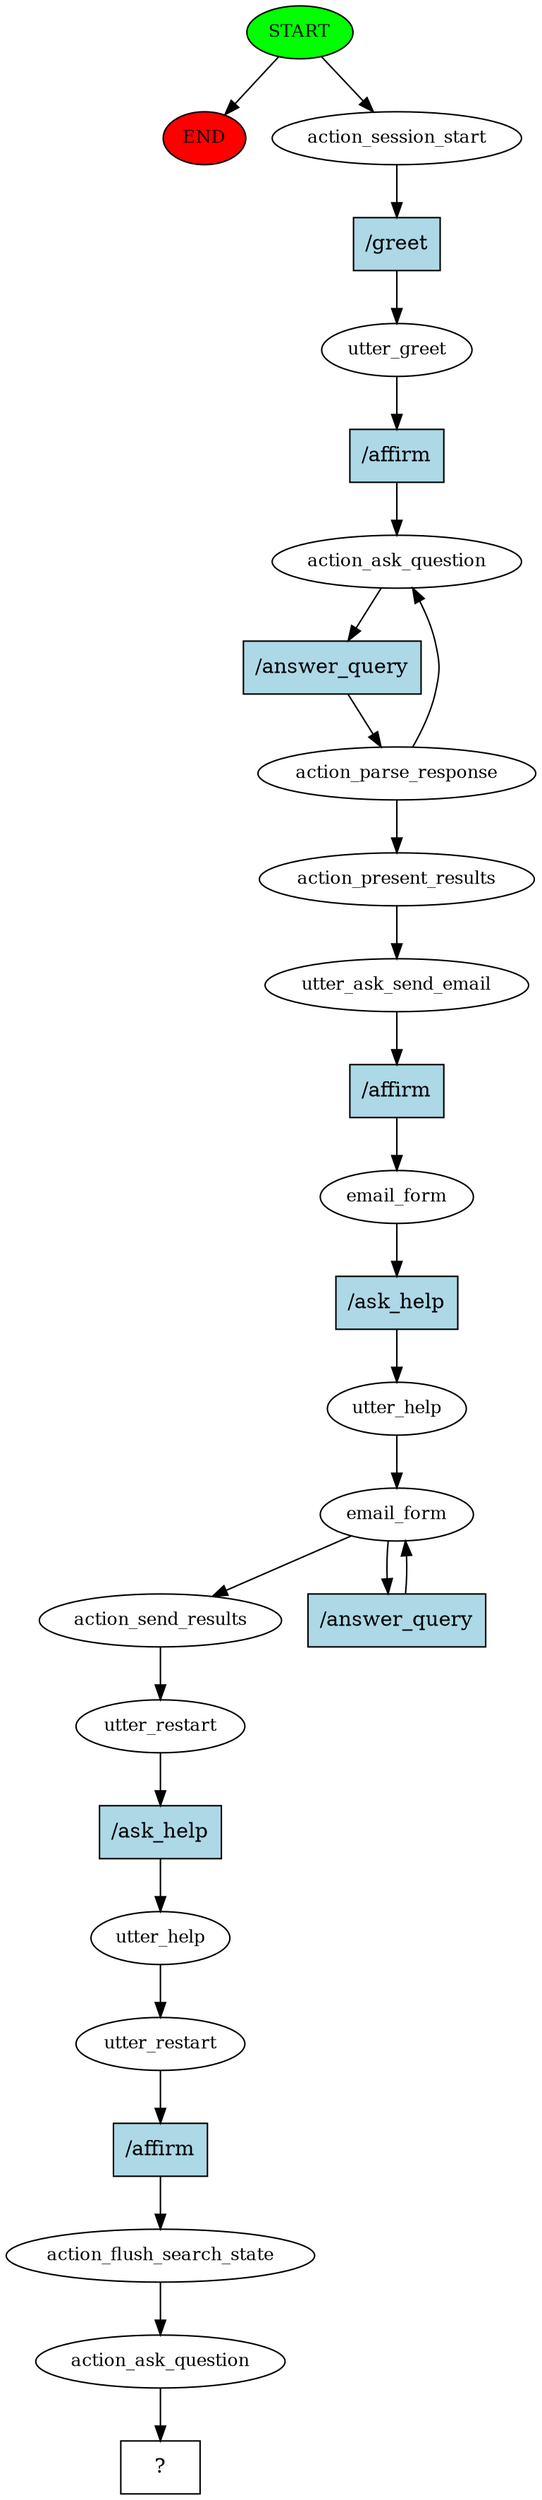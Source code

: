 digraph  {
0 [class="start active", fillcolor=green, fontsize=12, label=START, style=filled];
"-1" [class=end, fillcolor=red, fontsize=12, label=END, style=filled];
1 [class=active, fontsize=12, label=action_session_start];
2 [class=active, fontsize=12, label=utter_greet];
3 [class=active, fontsize=12, label=action_ask_question];
4 [class=active, fontsize=12, label=action_parse_response];
15 [class=active, fontsize=12, label=action_present_results];
16 [class=active, fontsize=12, label=utter_ask_send_email];
17 [class=active, fontsize=12, label=email_form];
18 [class=active, fontsize=12, label=utter_help];
19 [class=active, fontsize=12, label=email_form];
21 [class=active, fontsize=12, label=action_send_results];
22 [class=active, fontsize=12, label=utter_restart];
23 [class=active, fontsize=12, label=utter_help];
24 [class=active, fontsize=12, label=utter_restart];
25 [class=active, fontsize=12, label=action_flush_search_state];
26 [class=active, fontsize=12, label=action_ask_question];
27 [class="intent dashed active", label="  ?  ", shape=rect];
28 [class="intent active", fillcolor=lightblue, label="/greet", shape=rect, style=filled];
29 [class="intent active", fillcolor=lightblue, label="/affirm", shape=rect, style=filled];
30 [class="intent active", fillcolor=lightblue, label="/answer_query", shape=rect, style=filled];
31 [class="intent active", fillcolor=lightblue, label="/affirm", shape=rect, style=filled];
32 [class="intent active", fillcolor=lightblue, label="/ask_help", shape=rect, style=filled];
33 [class="intent active", fillcolor=lightblue, label="/answer_query", shape=rect, style=filled];
34 [class="intent active", fillcolor=lightblue, label="/ask_help", shape=rect, style=filled];
35 [class="intent active", fillcolor=lightblue, label="/affirm", shape=rect, style=filled];
0 -> "-1"  [class="", key=NONE, label=""];
0 -> 1  [class=active, key=NONE, label=""];
1 -> 28  [class=active, key=0];
2 -> 29  [class=active, key=0];
3 -> 30  [class=active, key=0];
4 -> 3  [class=active, key=NONE, label=""];
4 -> 15  [class=active, key=NONE, label=""];
15 -> 16  [class=active, key=NONE, label=""];
16 -> 31  [class=active, key=0];
17 -> 32  [class=active, key=0];
18 -> 19  [class=active, key=NONE, label=""];
19 -> 21  [class=active, key=NONE, label=""];
19 -> 33  [class=active, key=0];
21 -> 22  [class=active, key=NONE, label=""];
22 -> 34  [class=active, key=0];
23 -> 24  [class=active, key=NONE, label=""];
24 -> 35  [class=active, key=0];
25 -> 26  [class=active, key=NONE, label=""];
26 -> 27  [class=active, key=NONE, label=""];
28 -> 2  [class=active, key=0];
29 -> 3  [class=active, key=0];
30 -> 4  [class=active, key=0];
31 -> 17  [class=active, key=0];
32 -> 18  [class=active, key=0];
33 -> 19  [class=active, key=0];
34 -> 23  [class=active, key=0];
35 -> 25  [class=active, key=0];
}
